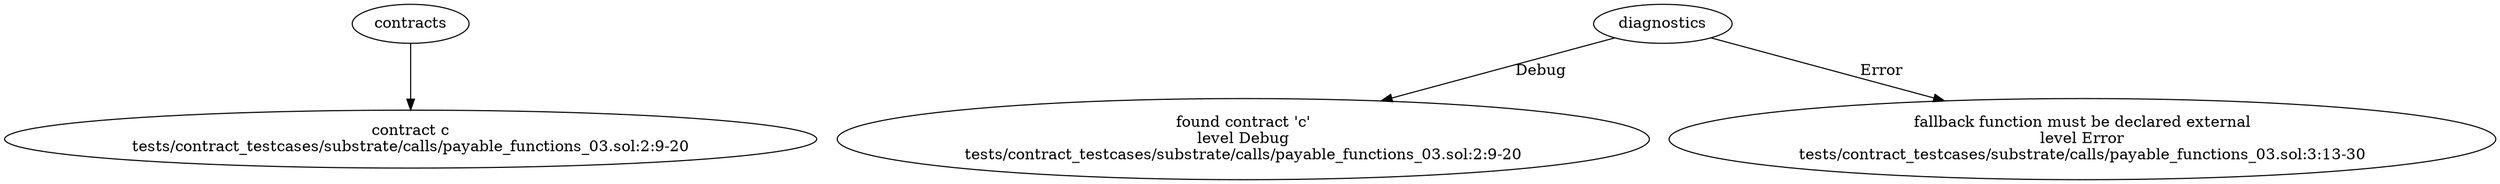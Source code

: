 strict digraph "tests/contract_testcases/substrate/calls/payable_functions_03.sol" {
	contract [label="contract c\ntests/contract_testcases/substrate/calls/payable_functions_03.sol:2:9-20"]
	diagnostic [label="found contract 'c'\nlevel Debug\ntests/contract_testcases/substrate/calls/payable_functions_03.sol:2:9-20"]
	diagnostic_5 [label="fallback function must be declared external\nlevel Error\ntests/contract_testcases/substrate/calls/payable_functions_03.sol:3:13-30"]
	contracts -> contract
	diagnostics -> diagnostic [label="Debug"]
	diagnostics -> diagnostic_5 [label="Error"]
}
